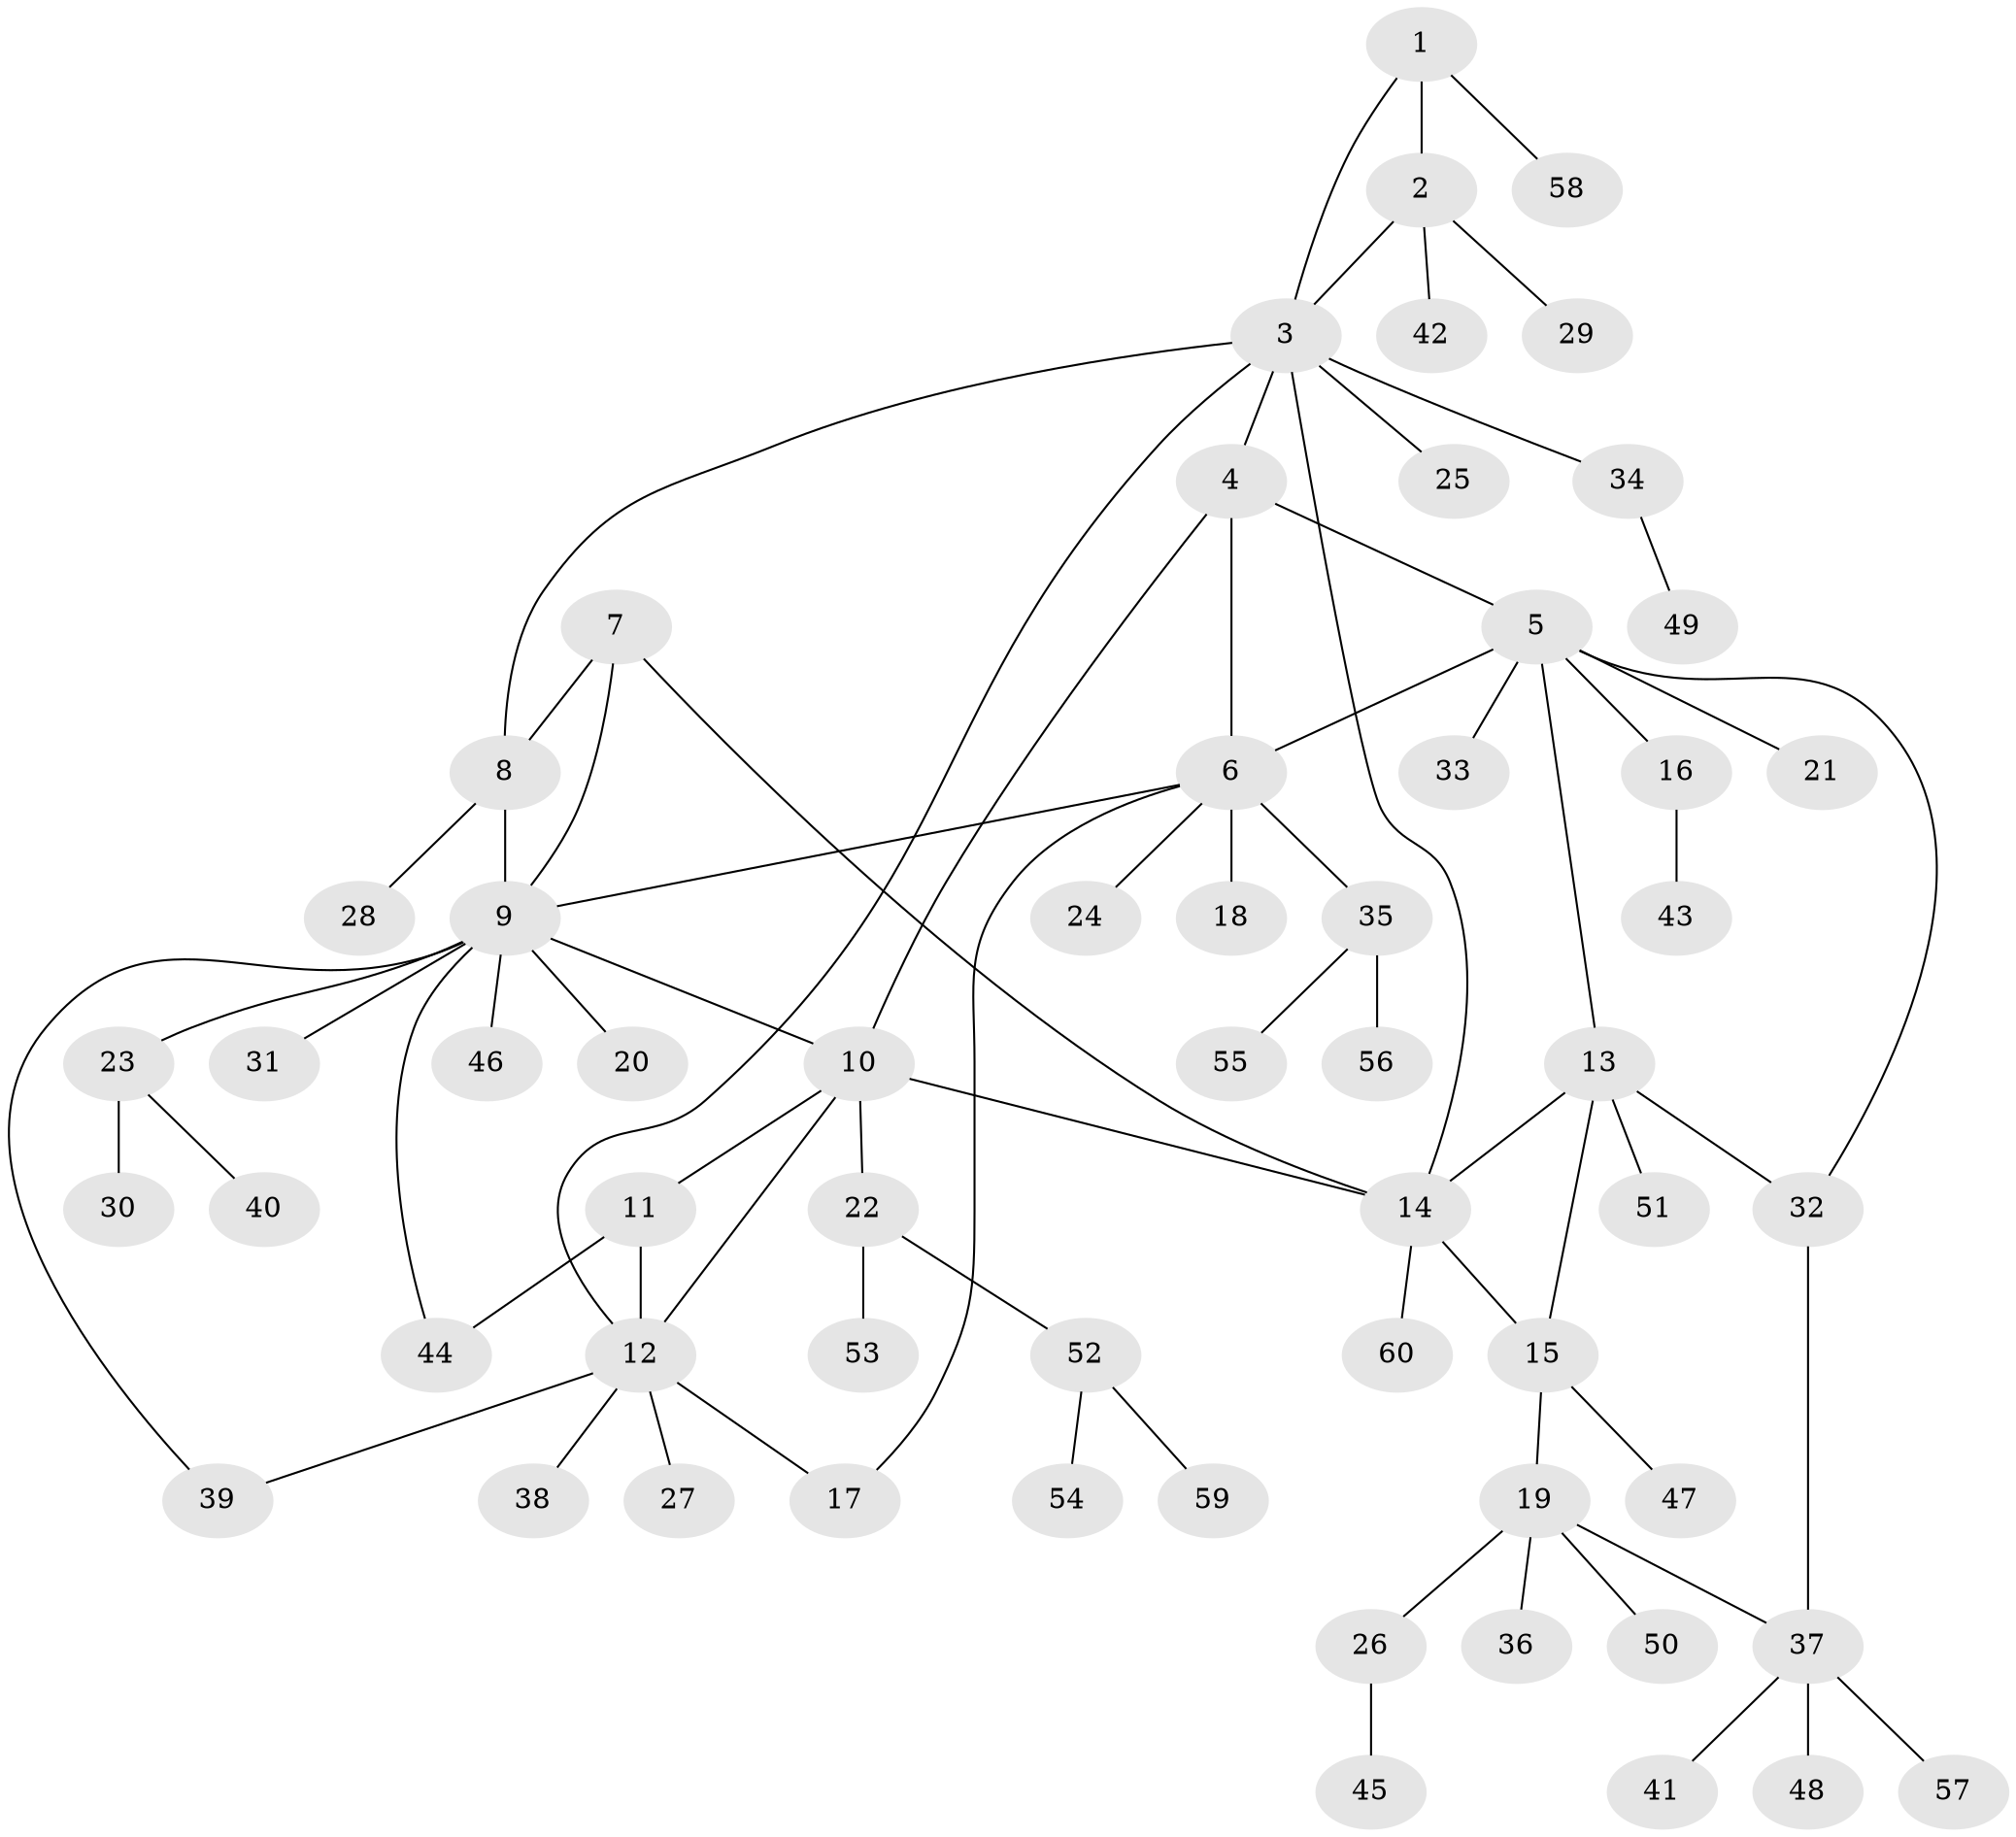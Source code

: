 // coarse degree distribution, {2: 0.17073170731707318, 3: 0.04878048780487805, 7: 0.024390243902439025, 4: 0.0975609756097561, 6: 0.0975609756097561, 10: 0.024390243902439025, 8: 0.024390243902439025, 1: 0.5121951219512195}
// Generated by graph-tools (version 1.1) at 2025/42/03/06/25 10:42:16]
// undirected, 60 vertices, 75 edges
graph export_dot {
graph [start="1"]
  node [color=gray90,style=filled];
  1;
  2;
  3;
  4;
  5;
  6;
  7;
  8;
  9;
  10;
  11;
  12;
  13;
  14;
  15;
  16;
  17;
  18;
  19;
  20;
  21;
  22;
  23;
  24;
  25;
  26;
  27;
  28;
  29;
  30;
  31;
  32;
  33;
  34;
  35;
  36;
  37;
  38;
  39;
  40;
  41;
  42;
  43;
  44;
  45;
  46;
  47;
  48;
  49;
  50;
  51;
  52;
  53;
  54;
  55;
  56;
  57;
  58;
  59;
  60;
  1 -- 2;
  1 -- 3;
  1 -- 58;
  2 -- 3;
  2 -- 29;
  2 -- 42;
  3 -- 4;
  3 -- 8;
  3 -- 12;
  3 -- 14;
  3 -- 25;
  3 -- 34;
  4 -- 5;
  4 -- 6;
  4 -- 10;
  5 -- 6;
  5 -- 13;
  5 -- 16;
  5 -- 21;
  5 -- 32;
  5 -- 33;
  6 -- 9;
  6 -- 17;
  6 -- 18;
  6 -- 24;
  6 -- 35;
  7 -- 8;
  7 -- 9;
  7 -- 14;
  8 -- 9;
  8 -- 28;
  9 -- 10;
  9 -- 20;
  9 -- 23;
  9 -- 31;
  9 -- 39;
  9 -- 44;
  9 -- 46;
  10 -- 11;
  10 -- 12;
  10 -- 14;
  10 -- 22;
  11 -- 12;
  11 -- 44;
  12 -- 17;
  12 -- 27;
  12 -- 38;
  12 -- 39;
  13 -- 14;
  13 -- 15;
  13 -- 32;
  13 -- 51;
  14 -- 15;
  14 -- 60;
  15 -- 19;
  15 -- 47;
  16 -- 43;
  19 -- 26;
  19 -- 36;
  19 -- 37;
  19 -- 50;
  22 -- 52;
  22 -- 53;
  23 -- 30;
  23 -- 40;
  26 -- 45;
  32 -- 37;
  34 -- 49;
  35 -- 55;
  35 -- 56;
  37 -- 41;
  37 -- 48;
  37 -- 57;
  52 -- 54;
  52 -- 59;
}
